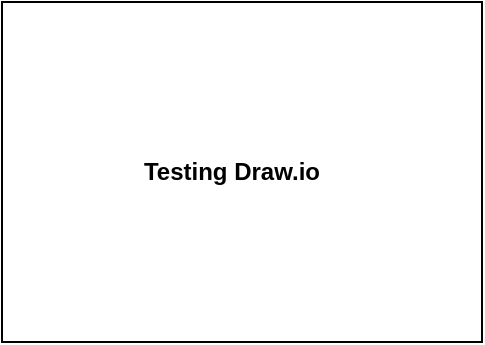 <mxfile version="22.0.4" type="github">
  <diagram name="Page-1" id="dNxn2SBZQc8UCOjl8fBD">
    <mxGraphModel dx="1050" dy="591" grid="1" gridSize="10" guides="1" tooltips="1" connect="1" arrows="1" fold="1" page="1" pageScale="1" pageWidth="850" pageHeight="1100" math="0" shadow="0">
      <root>
        <mxCell id="0" />
        <mxCell id="1" parent="0" />
        <mxCell id="zcOkNXMFvkd5cu1jWlzU-1" value="" style="rounded=0;whiteSpace=wrap;html=1;" vertex="1" parent="1">
          <mxGeometry x="360" y="170" width="240" height="170" as="geometry" />
        </mxCell>
        <mxCell id="zcOkNXMFvkd5cu1jWlzU-2" value="&lt;b&gt;Testing Draw.io&lt;/b&gt;" style="text;html=1;strokeColor=none;fillColor=none;align=center;verticalAlign=middle;whiteSpace=wrap;rounded=0;" vertex="1" parent="1">
          <mxGeometry x="390" y="190" width="170" height="130" as="geometry" />
        </mxCell>
      </root>
    </mxGraphModel>
  </diagram>
</mxfile>
